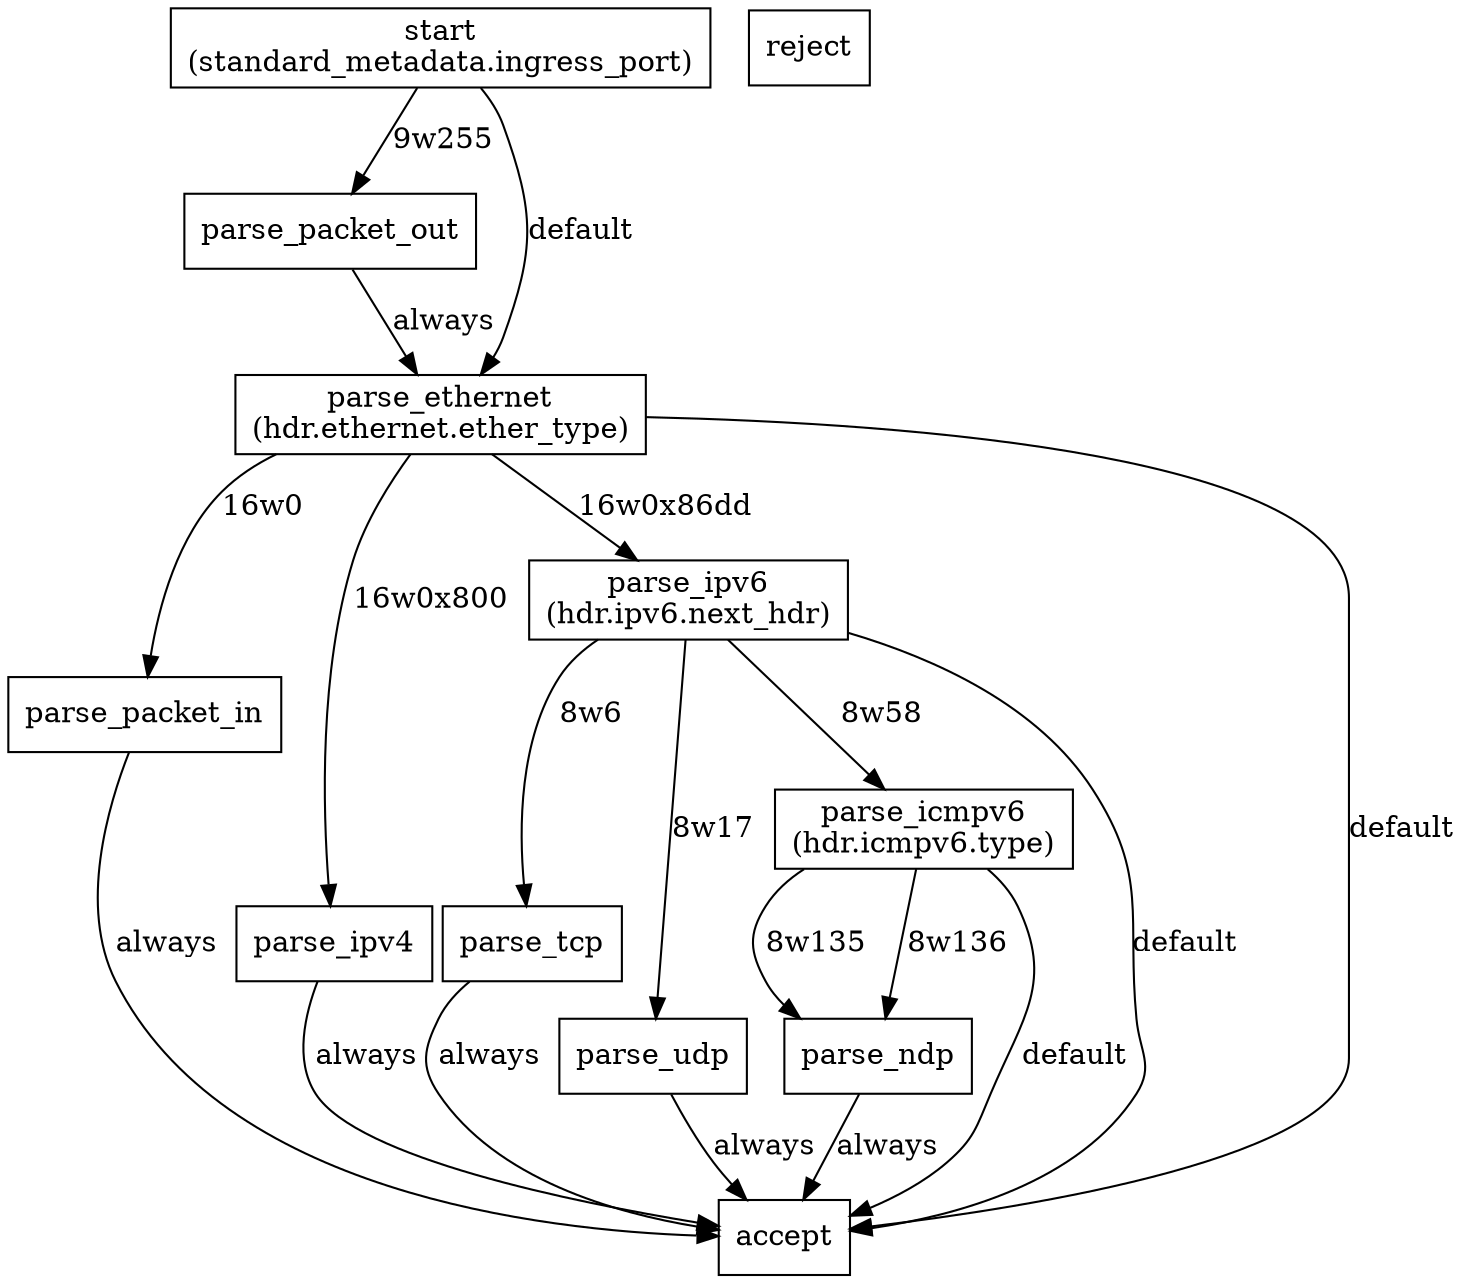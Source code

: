 digraph ParserImpl{
start [shape=rectangle,label="start
(standard_metadata.ingress_port)"]
parse_packet_out [shape=rectangle,label="parse_packet_out"]
parse_ethernet [shape=rectangle,label="parse_ethernet
(hdr.ethernet.ether_type)"]
parse_packet_in [shape=rectangle,label="parse_packet_in"]
parse_ipv4 [shape=rectangle,label="parse_ipv4"]
parse_ipv6 [shape=rectangle,label="parse_ipv6
(hdr.ipv6.next_hdr)"]
parse_tcp [shape=rectangle,label="parse_tcp"]
parse_udp [shape=rectangle,label="parse_udp"]
parse_icmpv6 [shape=rectangle,label="parse_icmpv6
(hdr.icmpv6.type)"]
parse_ndp [shape=rectangle,label="parse_ndp"]
accept [shape=rectangle,label="accept"]
reject [shape=rectangle,label="reject"]
start -> parse_packet_out [label="9w255"]
start -> parse_ethernet [label="default"]
parse_packet_out -> parse_ethernet [label="always"]
parse_ethernet -> parse_ipv6 [label="16w0x86dd"]
parse_ethernet -> parse_ipv4 [label="16w0x800"]
parse_ethernet -> parse_packet_in [label="16w0"]
parse_ethernet -> accept [label="default"]
parse_packet_in -> accept [label="always"]
parse_ipv4 -> accept [label="always"]
parse_ipv6 -> parse_tcp [label="8w6"]
parse_ipv6 -> parse_udp [label="8w17"]
parse_ipv6 -> parse_icmpv6 [label="8w58"]
parse_ipv6 -> accept [label="default"]
parse_tcp -> accept [label="always"]
parse_udp -> accept [label="always"]
parse_icmpv6 -> parse_ndp [label="8w135"]
parse_icmpv6 -> parse_ndp [label="8w136"]
parse_icmpv6 -> accept [label="default"]
parse_ndp -> accept [label="always"]
}
